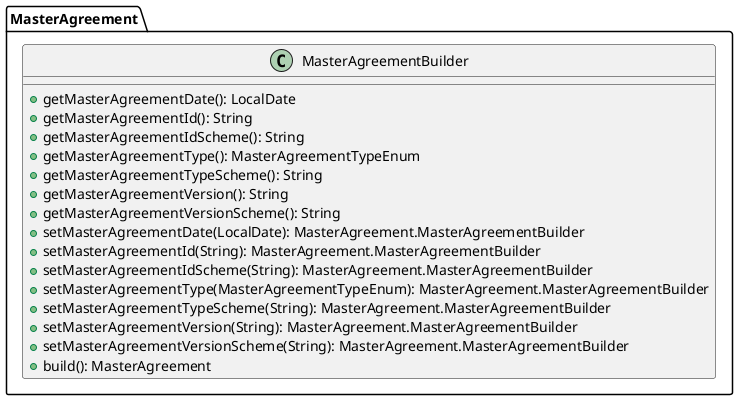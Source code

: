 @startuml

    class MasterAgreement.MasterAgreementBuilder [[MasterAgreement.MasterAgreementBuilder.html]] {
        +getMasterAgreementDate(): LocalDate
        +getMasterAgreementId(): String
        +getMasterAgreementIdScheme(): String
        +getMasterAgreementType(): MasterAgreementTypeEnum
        +getMasterAgreementTypeScheme(): String
        +getMasterAgreementVersion(): String
        +getMasterAgreementVersionScheme(): String
        +setMasterAgreementDate(LocalDate): MasterAgreement.MasterAgreementBuilder
        +setMasterAgreementId(String): MasterAgreement.MasterAgreementBuilder
        +setMasterAgreementIdScheme(String): MasterAgreement.MasterAgreementBuilder
        +setMasterAgreementType(MasterAgreementTypeEnum): MasterAgreement.MasterAgreementBuilder
        +setMasterAgreementTypeScheme(String): MasterAgreement.MasterAgreementBuilder
        +setMasterAgreementVersion(String): MasterAgreement.MasterAgreementBuilder
        +setMasterAgreementVersionScheme(String): MasterAgreement.MasterAgreementBuilder
        +build(): MasterAgreement
    }

@enduml
